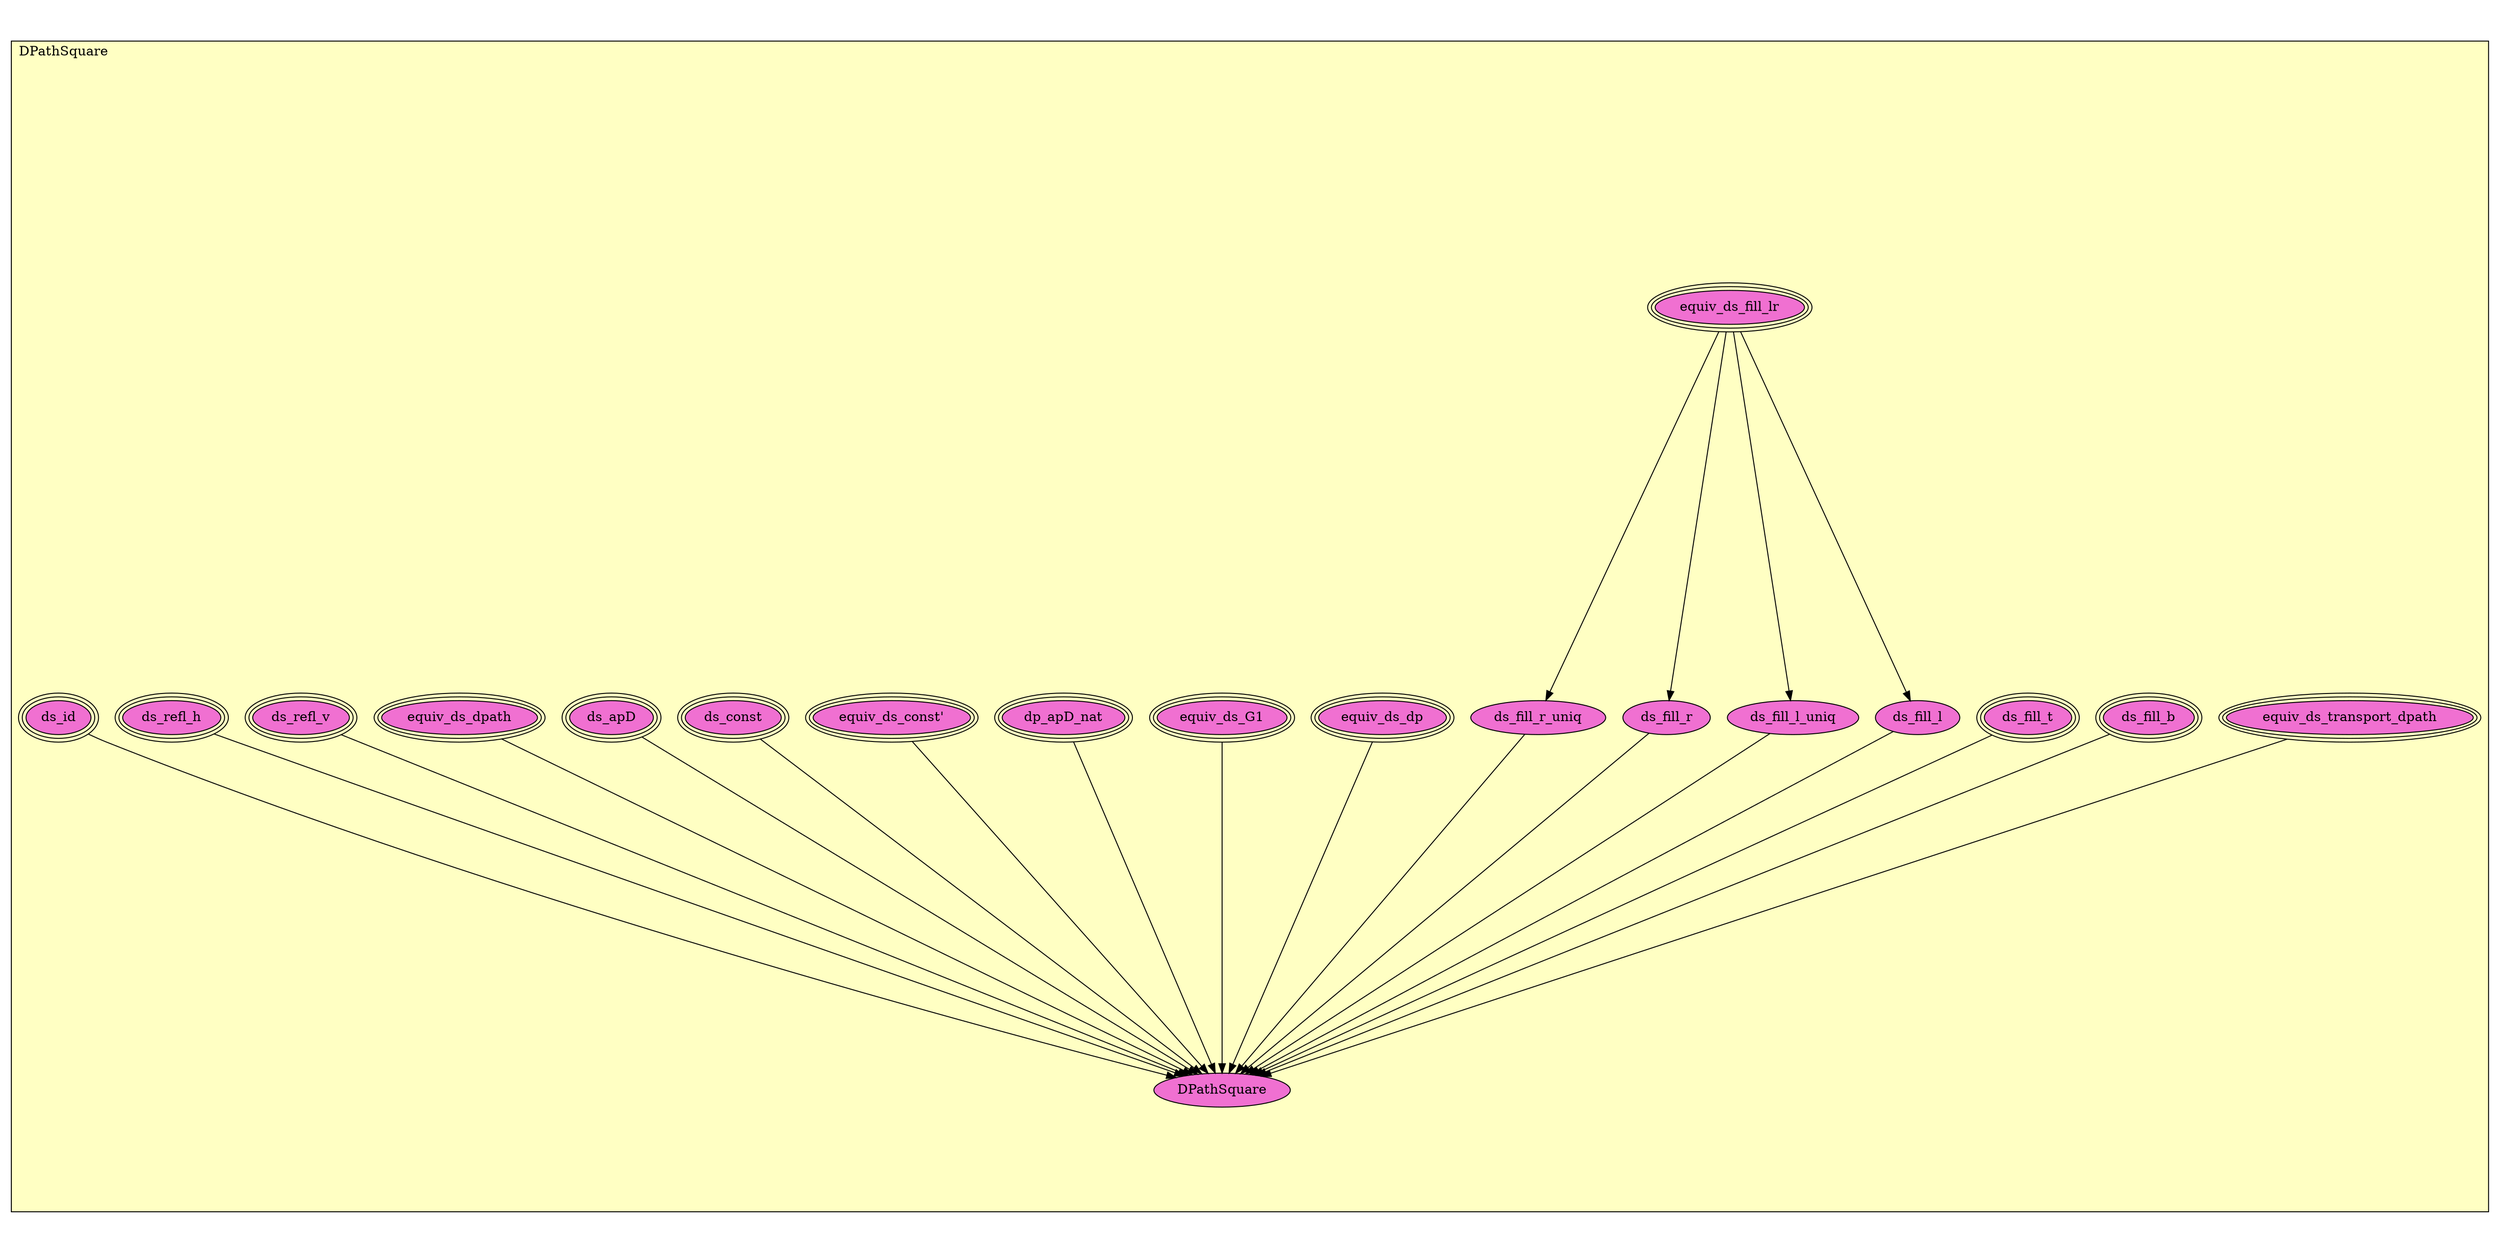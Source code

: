 digraph HoTT_Cubical_DPathSquare {
  graph [ratio=0.5]
  node [style=filled]
DPathSquare_equiv_ds_transport_dpath [label="equiv_ds_transport_dpath", URL=<DPathSquare.html#equiv_ds_transport_dpath>, peripheries=3, fillcolor="#F070D1"] ;
DPathSquare_ds_fill_b [label="ds_fill_b", URL=<DPathSquare.html#ds_fill_b>, peripheries=3, fillcolor="#F070D1"] ;
DPathSquare_ds_fill_t [label="ds_fill_t", URL=<DPathSquare.html#ds_fill_t>, peripheries=3, fillcolor="#F070D1"] ;
DPathSquare_equiv_ds_fill_lr [label="equiv_ds_fill_lr", URL=<DPathSquare.html#equiv_ds_fill_lr>, peripheries=3, fillcolor="#F070D1"] ;
DPathSquare_ds_fill_r_uniq [label="ds_fill_r_uniq", URL=<DPathSquare.html#ds_fill_r_uniq>, fillcolor="#F070D1"] ;
DPathSquare_ds_fill_r [label="ds_fill_r", URL=<DPathSquare.html#ds_fill_r>, fillcolor="#F070D1"] ;
DPathSquare_ds_fill_l_uniq [label="ds_fill_l_uniq", URL=<DPathSquare.html#ds_fill_l_uniq>, fillcolor="#F070D1"] ;
DPathSquare_ds_fill_l [label="ds_fill_l", URL=<DPathSquare.html#ds_fill_l>, fillcolor="#F070D1"] ;
DPathSquare_equiv_ds_dp [label="equiv_ds_dp", URL=<DPathSquare.html#equiv_ds_dp>, peripheries=3, fillcolor="#F070D1"] ;
DPathSquare_equiv_ds_G1 [label="equiv_ds_G1", URL=<DPathSquare.html#equiv_ds_G1>, peripheries=3, fillcolor="#F070D1"] ;
DPathSquare_dp_apD_nat [label="dp_apD_nat", URL=<DPathSquare.html#dp_apD_nat>, peripheries=3, fillcolor="#F070D1"] ;
DPathSquare_equiv_ds_const_ [label="equiv_ds_const'", URL=<DPathSquare.html#equiv_ds_const'>, peripheries=3, fillcolor="#F070D1"] ;
DPathSquare_ds_const [label="ds_const", URL=<DPathSquare.html#ds_const>, peripheries=3, fillcolor="#F070D1"] ;
DPathSquare_ds_apD [label="ds_apD", URL=<DPathSquare.html#ds_apD>, peripheries=3, fillcolor="#F070D1"] ;
DPathSquare_equiv_ds_dpath [label="equiv_ds_dpath", URL=<DPathSquare.html#equiv_ds_dpath>, peripheries=3, fillcolor="#F070D1"] ;
DPathSquare_ds_refl_v [label="ds_refl_v", URL=<DPathSquare.html#ds_refl_v>, peripheries=3, fillcolor="#F070D1"] ;
DPathSquare_ds_refl_h [label="ds_refl_h", URL=<DPathSquare.html#ds_refl_h>, peripheries=3, fillcolor="#F070D1"] ;
DPathSquare_ds_id [label="ds_id", URL=<DPathSquare.html#ds_id>, peripheries=3, fillcolor="#F070D1"] ;
DPathSquare_DPathSquare [label="DPathSquare", URL=<DPathSquare.html#DPathSquare>, fillcolor="#F070D1"] ;
  DPathSquare_equiv_ds_transport_dpath -> DPathSquare_DPathSquare [] ;
  DPathSquare_ds_fill_b -> DPathSquare_DPathSquare [] ;
  DPathSquare_ds_fill_t -> DPathSquare_DPathSquare [] ;
  DPathSquare_equiv_ds_fill_lr -> DPathSquare_ds_fill_r_uniq [] ;
  DPathSquare_equiv_ds_fill_lr -> DPathSquare_ds_fill_r [] ;
  DPathSquare_equiv_ds_fill_lr -> DPathSquare_ds_fill_l_uniq [] ;
  DPathSquare_equiv_ds_fill_lr -> DPathSquare_ds_fill_l [] ;
  DPathSquare_ds_fill_r_uniq -> DPathSquare_DPathSquare [] ;
  DPathSquare_ds_fill_r -> DPathSquare_DPathSquare [] ;
  DPathSquare_ds_fill_l_uniq -> DPathSquare_DPathSquare [] ;
  DPathSquare_ds_fill_l -> DPathSquare_DPathSquare [] ;
  DPathSquare_equiv_ds_dp -> DPathSquare_DPathSquare [] ;
  DPathSquare_equiv_ds_G1 -> DPathSquare_DPathSquare [] ;
  DPathSquare_dp_apD_nat -> DPathSquare_DPathSquare [] ;
  DPathSquare_equiv_ds_const_ -> DPathSquare_DPathSquare [] ;
  DPathSquare_ds_const -> DPathSquare_DPathSquare [] ;
  DPathSquare_ds_apD -> DPathSquare_DPathSquare [] ;
  DPathSquare_equiv_ds_dpath -> DPathSquare_DPathSquare [] ;
  DPathSquare_ds_refl_v -> DPathSquare_DPathSquare [] ;
  DPathSquare_ds_refl_h -> DPathSquare_DPathSquare [] ;
  DPathSquare_ds_id -> DPathSquare_DPathSquare [] ;
subgraph cluster_DPathSquare { label="DPathSquare"; fillcolor="#FFFFC3"; labeljust=l; style=filled 
DPathSquare_DPathSquare; DPathSquare_ds_id; DPathSquare_ds_refl_h; DPathSquare_ds_refl_v; DPathSquare_equiv_ds_dpath; DPathSquare_ds_apD; DPathSquare_ds_const; DPathSquare_equiv_ds_const_; DPathSquare_dp_apD_nat; DPathSquare_equiv_ds_G1; DPathSquare_equiv_ds_dp; DPathSquare_ds_fill_l; DPathSquare_ds_fill_l_uniq; DPathSquare_ds_fill_r; DPathSquare_ds_fill_r_uniq; DPathSquare_equiv_ds_fill_lr; DPathSquare_ds_fill_t; DPathSquare_ds_fill_b; DPathSquare_equiv_ds_transport_dpath; };
} /* END */
